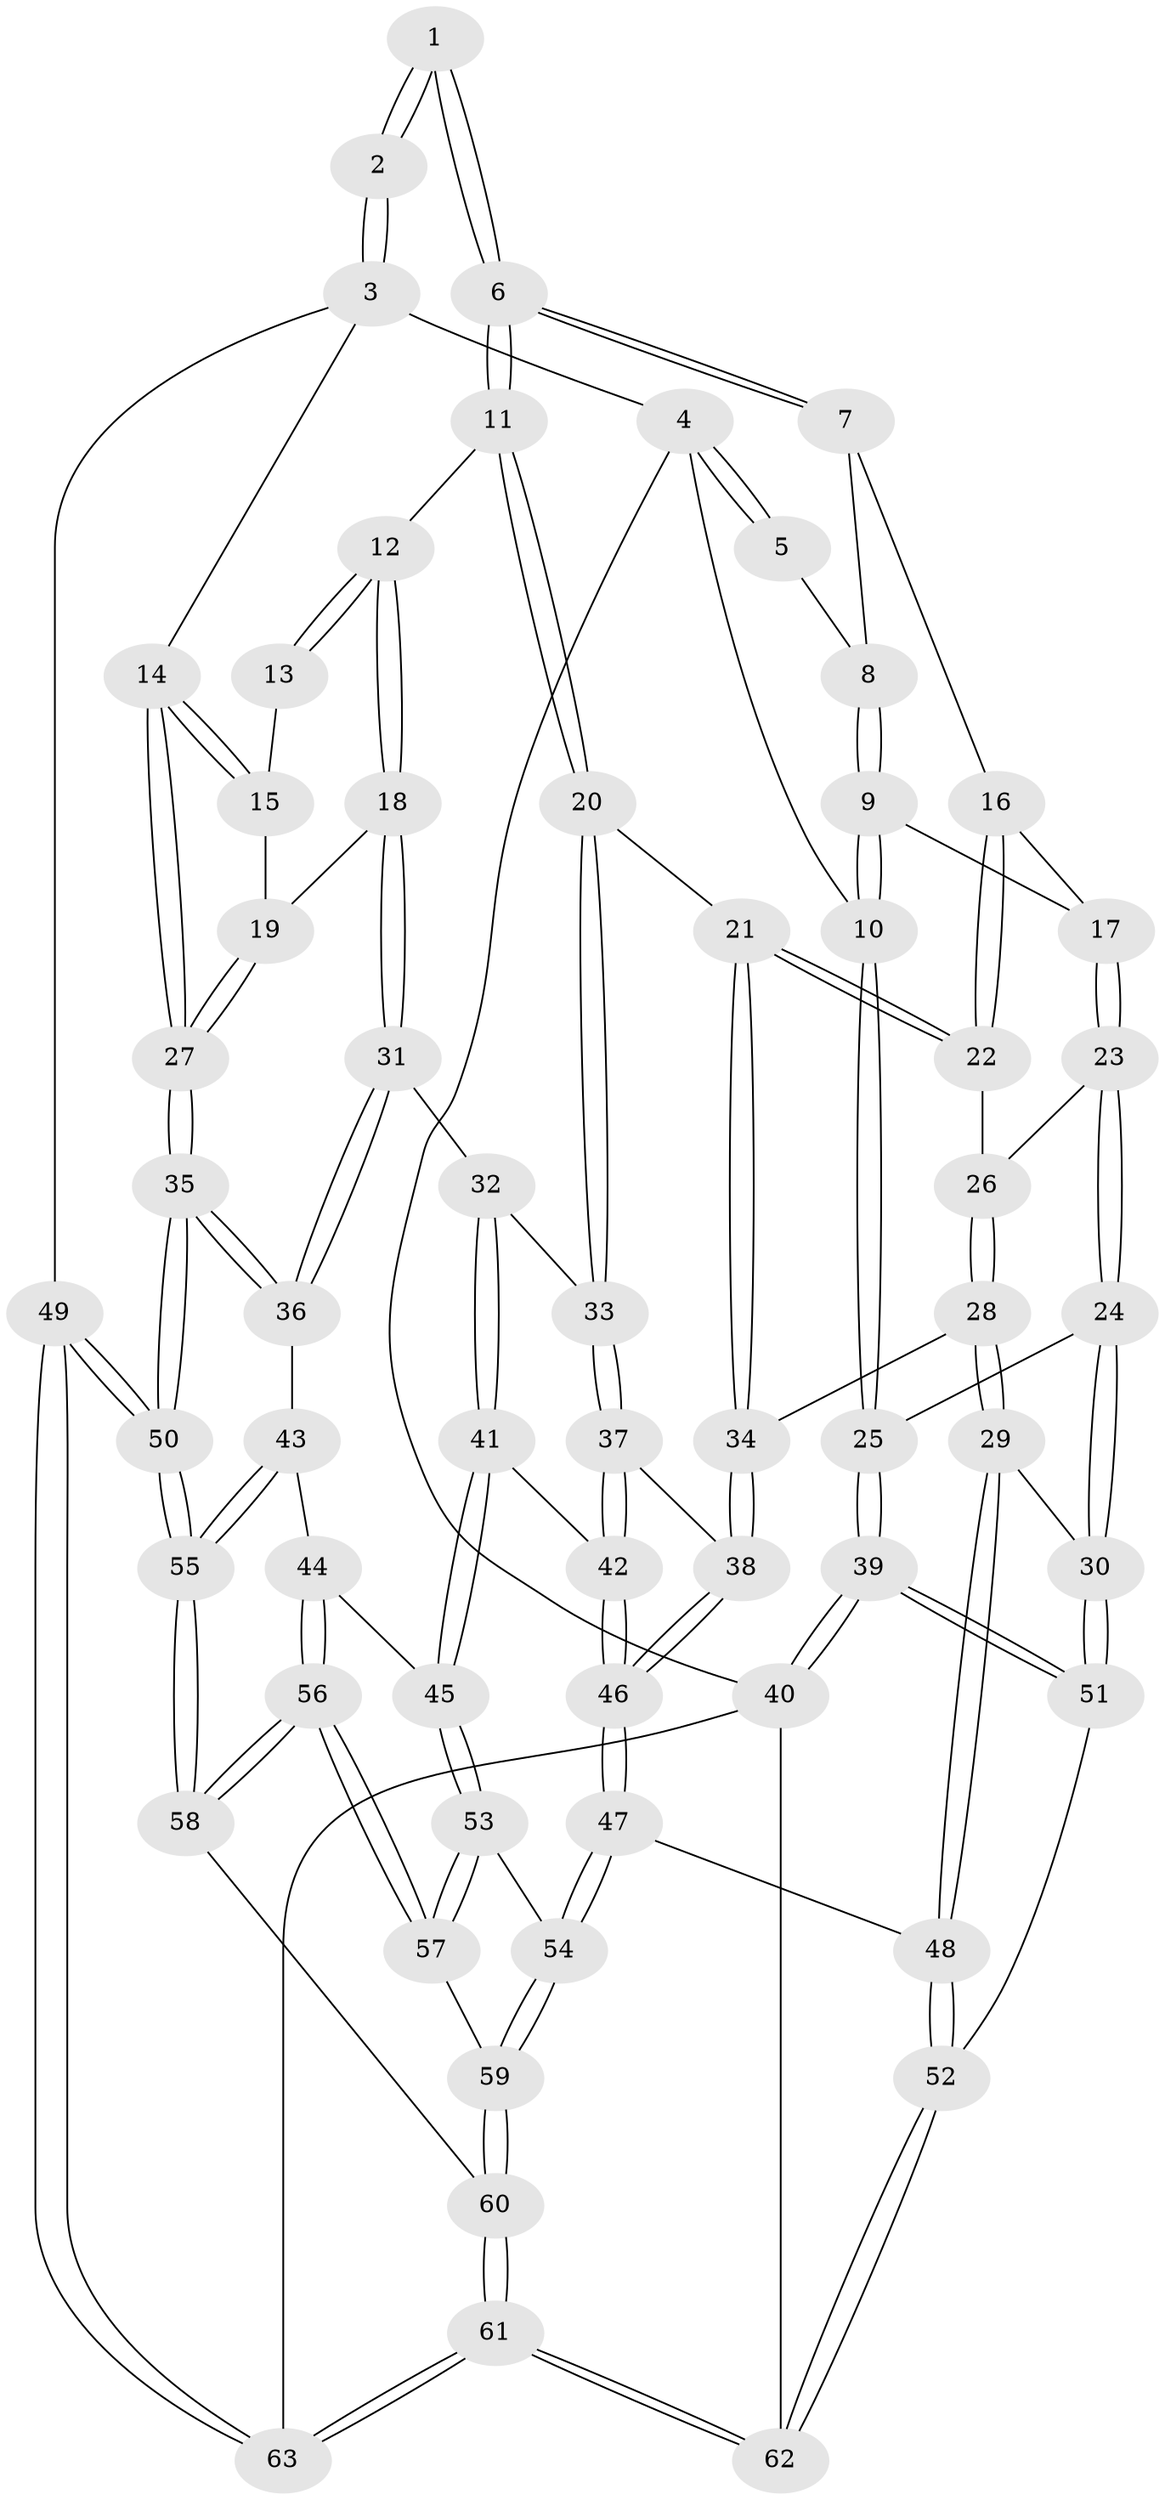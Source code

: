 // Generated by graph-tools (version 1.1) at 2025/03/03/09/25 03:03:27]
// undirected, 63 vertices, 154 edges
graph export_dot {
graph [start="1"]
  node [color=gray90,style=filled];
  1 [pos="+0.7496491066023859+0"];
  2 [pos="+1+0"];
  3 [pos="+1+0"];
  4 [pos="+0+0"];
  5 [pos="+0.48218804074343863+0"];
  6 [pos="+0.6505947324981403+0.16470677518938448"];
  7 [pos="+0.5393219727470953+0.1375215394580441"];
  8 [pos="+0.510325954285456+0.07107561148959185"];
  9 [pos="+0.23518801429493863+0.1360411998650945"];
  10 [pos="+0+0"];
  11 [pos="+0.71178946143563+0.23095280913662963"];
  12 [pos="+0.7310141084481223+0.22959695180055556"];
  13 [pos="+0.9401535195830414+0"];
  14 [pos="+1+0.3234879191931841"];
  15 [pos="+0.926399849308142+0.20151083156264105"];
  16 [pos="+0.5062967468351962+0.17172363308532237"];
  17 [pos="+0.2831045529578108+0.178618291454579"];
  18 [pos="+0.815456456538726+0.27395184289714475"];
  19 [pos="+0.8684290225212274+0.2603278012780714"];
  20 [pos="+0.6466249046505024+0.3421848474948467"];
  21 [pos="+0.4877441479908201+0.31068543462951936"];
  22 [pos="+0.478593974695026+0.29744054592247937"];
  23 [pos="+0.3250534235178119+0.2551870741111132"];
  24 [pos="+0.23418333870593896+0.4728958012721827"];
  25 [pos="+0+0.2990350321738158"];
  26 [pos="+0.36657189731331025+0.2837489319744348"];
  27 [pos="+1+0.42016829192132293"];
  28 [pos="+0.3778136881943893+0.46329321014193214"];
  29 [pos="+0.28777284335842895+0.4962870067071294"];
  30 [pos="+0.24634616014757463+0.4874372126301347"];
  31 [pos="+0.8457070136573189+0.3713542493411217"];
  32 [pos="+0.7211825706860545+0.43277842600096145"];
  33 [pos="+0.6471987462745158+0.3527441031330475"];
  34 [pos="+0.44389379282930264+0.46326597034907396"];
  35 [pos="+1+0.4653269268585173"];
  36 [pos="+0.9429034967723194+0.4897542910807922"];
  37 [pos="+0.5812489278331712+0.45522424397461486"];
  38 [pos="+0.5175800905431429+0.512091484902595"];
  39 [pos="+0+0.7069800988646202"];
  40 [pos="+0+0.9192588267908075"];
  41 [pos="+0.7559732444343289+0.534932428712503"];
  42 [pos="+0.7326095815786414+0.5393743500244029"];
  43 [pos="+0.8650877366261268+0.5438876873706207"];
  44 [pos="+0.8111202191099907+0.5621011666594872"];
  45 [pos="+0.8070613782765165+0.561884607867115"];
  46 [pos="+0.5454344687076658+0.6231976003667214"];
  47 [pos="+0.5397096290447663+0.6528304050185016"];
  48 [pos="+0.37646735641297097+0.6758321920870096"];
  49 [pos="+1+1"];
  50 [pos="+1+1"];
  51 [pos="+0.1360694046883727+0.694622548972789"];
  52 [pos="+0.27787391247480386+0.80221085484416"];
  53 [pos="+0.7525194219553983+0.635254589405502"];
  54 [pos="+0.5850257752095652+0.7337575594132734"];
  55 [pos="+1+0.9511266782555114"];
  56 [pos="+0.8501352590142516+0.8358435941687381"];
  57 [pos="+0.7609026369217804+0.8043971426785659"];
  58 [pos="+0.9017483285150725+0.8752033237829995"];
  59 [pos="+0.5975541236884702+0.7841520603923032"];
  60 [pos="+0.4995507879731888+0.9756873558745923"];
  61 [pos="+0.4256544742566187+1"];
  62 [pos="+0.3013478712109487+0.9025717505058587"];
  63 [pos="+0.42640638073456977+1"];
  1 -- 2;
  1 -- 2;
  1 -- 6;
  1 -- 6;
  2 -- 3;
  2 -- 3;
  3 -- 4;
  3 -- 14;
  3 -- 49;
  4 -- 5;
  4 -- 5;
  4 -- 10;
  4 -- 40;
  5 -- 8;
  6 -- 7;
  6 -- 7;
  6 -- 11;
  6 -- 11;
  7 -- 8;
  7 -- 16;
  8 -- 9;
  8 -- 9;
  9 -- 10;
  9 -- 10;
  9 -- 17;
  10 -- 25;
  10 -- 25;
  11 -- 12;
  11 -- 20;
  11 -- 20;
  12 -- 13;
  12 -- 13;
  12 -- 18;
  12 -- 18;
  13 -- 15;
  14 -- 15;
  14 -- 15;
  14 -- 27;
  14 -- 27;
  15 -- 19;
  16 -- 17;
  16 -- 22;
  16 -- 22;
  17 -- 23;
  17 -- 23;
  18 -- 19;
  18 -- 31;
  18 -- 31;
  19 -- 27;
  19 -- 27;
  20 -- 21;
  20 -- 33;
  20 -- 33;
  21 -- 22;
  21 -- 22;
  21 -- 34;
  21 -- 34;
  22 -- 26;
  23 -- 24;
  23 -- 24;
  23 -- 26;
  24 -- 25;
  24 -- 30;
  24 -- 30;
  25 -- 39;
  25 -- 39;
  26 -- 28;
  26 -- 28;
  27 -- 35;
  27 -- 35;
  28 -- 29;
  28 -- 29;
  28 -- 34;
  29 -- 30;
  29 -- 48;
  29 -- 48;
  30 -- 51;
  30 -- 51;
  31 -- 32;
  31 -- 36;
  31 -- 36;
  32 -- 33;
  32 -- 41;
  32 -- 41;
  33 -- 37;
  33 -- 37;
  34 -- 38;
  34 -- 38;
  35 -- 36;
  35 -- 36;
  35 -- 50;
  35 -- 50;
  36 -- 43;
  37 -- 38;
  37 -- 42;
  37 -- 42;
  38 -- 46;
  38 -- 46;
  39 -- 40;
  39 -- 40;
  39 -- 51;
  39 -- 51;
  40 -- 62;
  40 -- 63;
  41 -- 42;
  41 -- 45;
  41 -- 45;
  42 -- 46;
  42 -- 46;
  43 -- 44;
  43 -- 55;
  43 -- 55;
  44 -- 45;
  44 -- 56;
  44 -- 56;
  45 -- 53;
  45 -- 53;
  46 -- 47;
  46 -- 47;
  47 -- 48;
  47 -- 54;
  47 -- 54;
  48 -- 52;
  48 -- 52;
  49 -- 50;
  49 -- 50;
  49 -- 63;
  49 -- 63;
  50 -- 55;
  50 -- 55;
  51 -- 52;
  52 -- 62;
  52 -- 62;
  53 -- 54;
  53 -- 57;
  53 -- 57;
  54 -- 59;
  54 -- 59;
  55 -- 58;
  55 -- 58;
  56 -- 57;
  56 -- 57;
  56 -- 58;
  56 -- 58;
  57 -- 59;
  58 -- 60;
  59 -- 60;
  59 -- 60;
  60 -- 61;
  60 -- 61;
  61 -- 62;
  61 -- 62;
  61 -- 63;
  61 -- 63;
}

